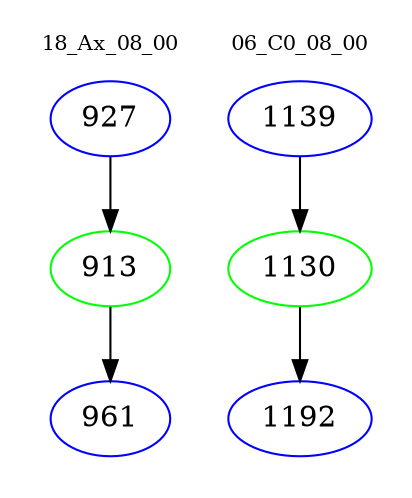 digraph{
subgraph cluster_0 {
color = white
label = "18_Ax_08_00";
fontsize=10;
T0_927 [label="927", color="blue"]
T0_927 -> T0_913 [color="black"]
T0_913 [label="913", color="green"]
T0_913 -> T0_961 [color="black"]
T0_961 [label="961", color="blue"]
}
subgraph cluster_1 {
color = white
label = "06_C0_08_00";
fontsize=10;
T1_1139 [label="1139", color="blue"]
T1_1139 -> T1_1130 [color="black"]
T1_1130 [label="1130", color="green"]
T1_1130 -> T1_1192 [color="black"]
T1_1192 [label="1192", color="blue"]
}
}
